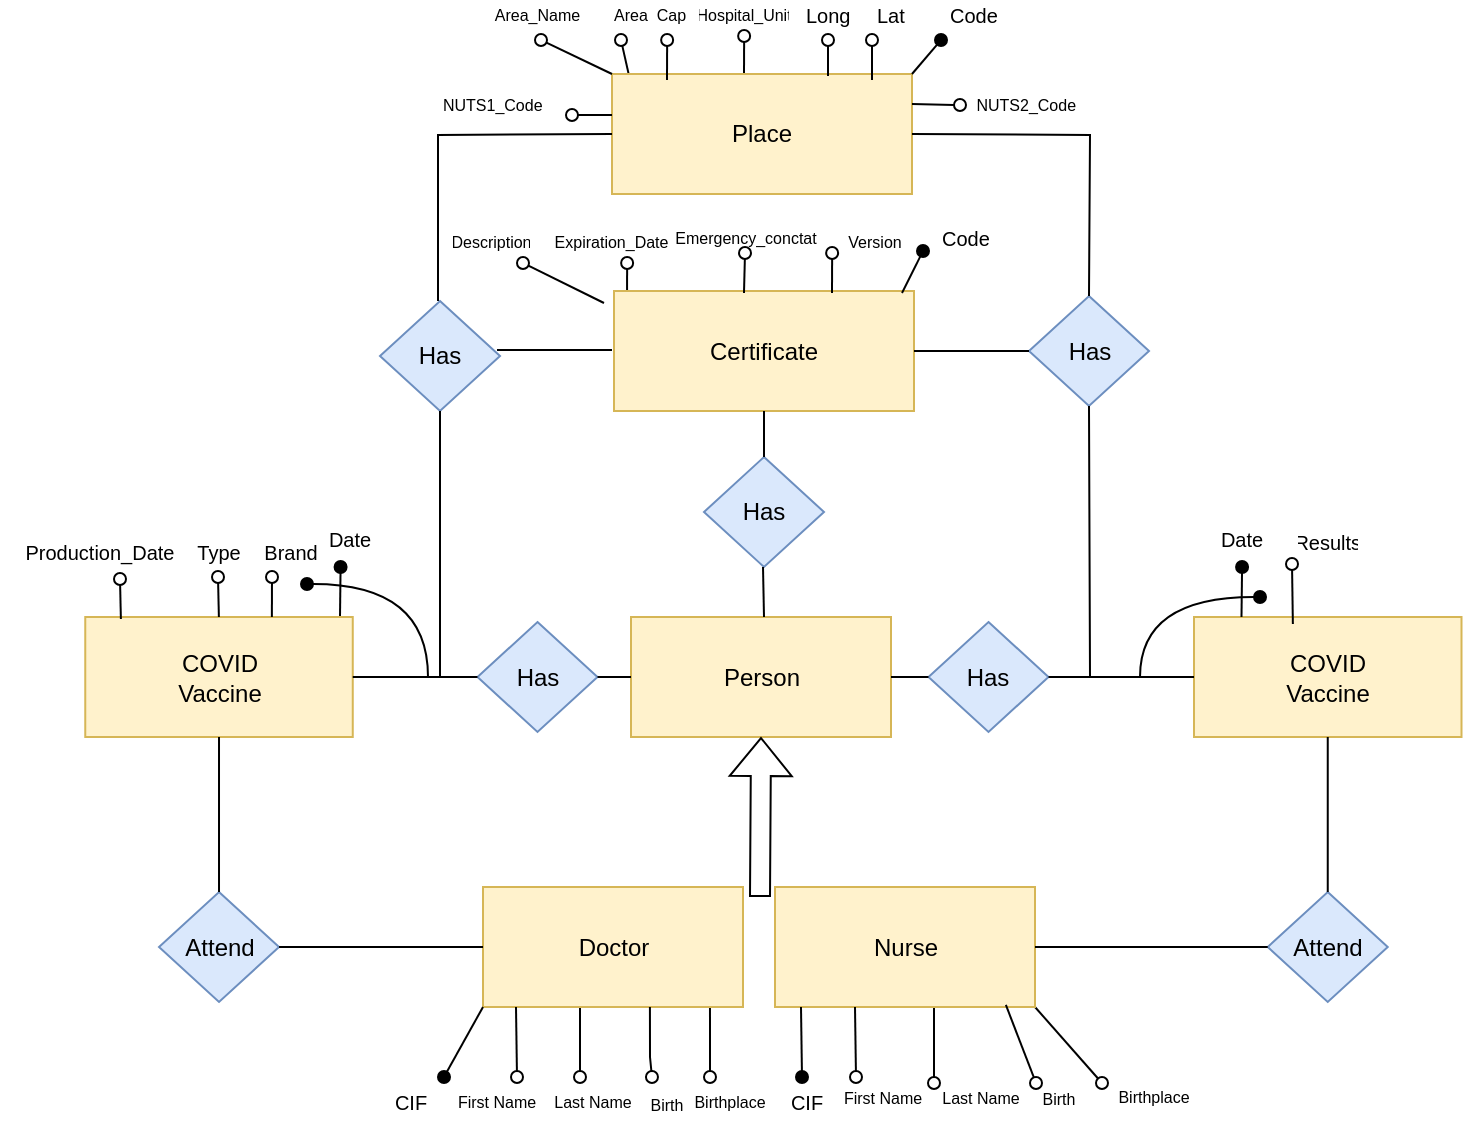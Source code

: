 <mxfile version="15.9.4" type="device"><diagram id="a9MP-eondVM1MFwmq2x3" name="Page-1"><mxGraphModel dx="515" dy="557" grid="1" gridSize="10" guides="1" tooltips="1" connect="1" arrows="1" fold="1" page="1" pageScale="1" pageWidth="827" pageHeight="1169" math="0" shadow="0"><root><mxCell id="0"/><mxCell id="1" parent="0"/><mxCell id="0DTsbWHuIlCi0nb6GvhH-48" value="Person" style="rounded=0;whiteSpace=wrap;html=1;fillColor=#fff2cc;strokeColor=#d6b656;" parent="1" vertex="1"><mxGeometry x="1285.5" y="578.5" width="130" height="60" as="geometry"/></mxCell><mxCell id="0DTsbWHuIlCi0nb6GvhH-49" style="edgeStyle=none;rounded=0;orthogonalLoop=1;jettySize=auto;html=1;exitX=0;exitY=0.5;exitDx=0;exitDy=0;fontSize=8;startArrow=none;startFill=0;endArrow=oval;endFill=0;" parent="1" edge="1"><mxGeometry relative="1" as="geometry"><mxPoint x="1280.5" y="290" as="targetPoint"/><mxPoint x="1285" y="310" as="sourcePoint"/></mxGeometry></mxCell><mxCell id="0DTsbWHuIlCi0nb6GvhH-50" style="edgeStyle=none;rounded=0;orthogonalLoop=1;jettySize=auto;html=1;exitX=0.25;exitY=0;exitDx=0;exitDy=0;fontSize=8;startArrow=none;startFill=0;endArrow=oval;endFill=0;" parent="1" edge="1"><mxGeometry relative="1" as="geometry"><mxPoint x="1342.071" y="288" as="targetPoint"/><mxPoint x="1342" y="308" as="sourcePoint"/></mxGeometry></mxCell><mxCell id="0DTsbWHuIlCi0nb6GvhH-52" value="Place" style="rounded=0;whiteSpace=wrap;html=1;fillColor=#fff2cc;strokeColor=#d6b656;" parent="1" vertex="1"><mxGeometry x="1276" y="307" width="150" height="60" as="geometry"/></mxCell><mxCell id="0DTsbWHuIlCi0nb6GvhH-59" value="Has" style="rhombus;whiteSpace=wrap;html=1;fillColor=#dae8fc;strokeColor=#6c8ebf;" parent="1" vertex="1"><mxGeometry x="1322" y="498.5" width="60" height="55" as="geometry"/></mxCell><mxCell id="0DTsbWHuIlCi0nb6GvhH-74" value="" style="endArrow=oval;html=1;rounded=0;endFill=0;exitX=0.156;exitY=0;exitDx=0;exitDy=0;exitPerimeter=0;" parent="1" edge="1"><mxGeometry width="50" height="50" relative="1" as="geometry"><mxPoint x="1384" y="308" as="sourcePoint"/><mxPoint x="1384" y="290" as="targetPoint"/><Array as="points"/></mxGeometry></mxCell><mxCell id="0DTsbWHuIlCi0nb6GvhH-75" value="" style="endArrow=oval;html=1;rounded=0;endFill=1;exitX=1;exitY=0;exitDx=0;exitDy=0;" parent="1" source="0DTsbWHuIlCi0nb6GvhH-52" edge="1"><mxGeometry width="50" height="50" relative="1" as="geometry"><mxPoint x="1477" y="318" as="sourcePoint"/><mxPoint x="1440.5" y="290" as="targetPoint"/><Array as="points"><mxPoint x="1440.5" y="290"/></Array></mxGeometry></mxCell><mxCell id="0DTsbWHuIlCi0nb6GvhH-76" value="" style="endArrow=oval;html=1;rounded=0;endFill=0;exitX=0.156;exitY=0;exitDx=0;exitDy=0;exitPerimeter=0;" parent="1" edge="1"><mxGeometry width="50" height="50" relative="1" as="geometry"><mxPoint x="1406" y="310" as="sourcePoint"/><mxPoint x="1406" y="290" as="targetPoint"/><Array as="points"/></mxGeometry></mxCell><mxCell id="0DTsbWHuIlCi0nb6GvhH-77" value="Lat" style="text;strokeColor=none;fillColor=none;align=left;verticalAlign=middle;spacingLeft=4;spacingRight=4;overflow=hidden;points=[[0,0.5],[1,0.5]];portConstraint=eastwest;rotatable=0;fontSize=10;" parent="1" vertex="1"><mxGeometry x="1402.5" y="270" width="31.5" height="15" as="geometry"/></mxCell><mxCell id="0DTsbWHuIlCi0nb6GvhH-78" value="Long" style="text;strokeColor=none;fillColor=none;align=left;verticalAlign=middle;spacingLeft=4;spacingRight=4;overflow=hidden;points=[[0,0.5],[1,0.5]];portConstraint=eastwest;rotatable=0;fontSize=10;" parent="1" vertex="1"><mxGeometry x="1367" y="270" width="35.5" height="15" as="geometry"/></mxCell><mxCell id="0DTsbWHuIlCi0nb6GvhH-100" value="" style="endArrow=oval;html=1;rounded=0;endFill=1;exitX=0.156;exitY=0;exitDx=0;exitDy=0;exitPerimeter=0;" parent="1" edge="1"><mxGeometry width="50" height="50" relative="1" as="geometry"><mxPoint x="1140" y="578.5" as="sourcePoint"/><mxPoint x="1140.29" y="553.5" as="targetPoint"/><Array as="points"/></mxGeometry></mxCell><mxCell id="0DTsbWHuIlCi0nb6GvhH-101" value="Date" style="text;strokeColor=none;fillColor=none;align=center;verticalAlign=middle;spacingLeft=4;spacingRight=4;overflow=hidden;points=[[0,0.5],[1,0.5]];portConstraint=eastwest;rotatable=0;fontSize=10;" parent="1" vertex="1"><mxGeometry x="1120" y="532" width="50" height="15" as="geometry"/></mxCell><mxCell id="0DTsbWHuIlCi0nb6GvhH-102" value="" style="endArrow=oval;html=1;rounded=0;endFill=1;edgeStyle=orthogonalEdgeStyle;curved=1;" parent="1" edge="1"><mxGeometry width="50" height="50" relative="1" as="geometry"><mxPoint x="1184" y="608.5" as="sourcePoint"/><mxPoint x="1123.5" y="562" as="targetPoint"/><Array as="points"><mxPoint x="1183.5" y="562"/></Array></mxGeometry></mxCell><mxCell id="0DTsbWHuIlCi0nb6GvhH-112" value="Area_Name" style="text;strokeColor=none;fillColor=none;align=center;verticalAlign=middle;spacingLeft=4;spacingRight=4;overflow=hidden;points=[[0,0.5],[1,0.5]];portConstraint=eastwest;rotatable=0;fontSize=8;" parent="1" vertex="1"><mxGeometry x="1210.5" y="270" width="56.5" height="15" as="geometry"/></mxCell><mxCell id="0DTsbWHuIlCi0nb6GvhH-113" value="Hospital_Unit" style="text;strokeColor=none;fillColor=none;align=center;verticalAlign=middle;spacingLeft=4;spacingRight=4;overflow=hidden;points=[[0,0.5],[1,0.5]];portConstraint=eastwest;rotatable=0;fontSize=8;" parent="1" vertex="1"><mxGeometry x="1314.5" y="270" width="55" height="15" as="geometry"/></mxCell><mxCell id="0DTsbWHuIlCi0nb6GvhH-156" value="Code" style="text;strokeColor=none;fillColor=none;align=left;verticalAlign=middle;spacingLeft=4;spacingRight=4;overflow=hidden;points=[[0,0.5],[1,0.5]];portConstraint=eastwest;rotatable=0;fontSize=10;" parent="1" vertex="1"><mxGeometry x="1439" y="270" width="60" height="15" as="geometry"/></mxCell><mxCell id="0DTsbWHuIlCi0nb6GvhH-157" style="edgeStyle=none;rounded=0;orthogonalLoop=1;jettySize=auto;html=1;exitX=0.25;exitY=0;exitDx=0;exitDy=0;fontSize=8;startArrow=none;startFill=0;endArrow=oval;endFill=0;" parent="1" edge="1"><mxGeometry relative="1" as="geometry"><mxPoint x="1303.571" y="290" as="targetPoint"/><mxPoint x="1303.5" y="310" as="sourcePoint"/></mxGeometry></mxCell><mxCell id="0DTsbWHuIlCi0nb6GvhH-158" value="Cap" style="text;strokeColor=none;fillColor=none;align=center;verticalAlign=middle;spacingLeft=4;spacingRight=4;overflow=hidden;points=[[0,0.5],[1,0.5]];portConstraint=eastwest;rotatable=0;fontSize=8;" parent="1" vertex="1"><mxGeometry x="1292.5" y="270" width="26.5" height="15" as="geometry"/></mxCell><mxCell id="0DTsbWHuIlCi0nb6GvhH-159" style="edgeStyle=none;rounded=0;orthogonalLoop=1;jettySize=auto;html=1;exitX=0;exitY=0;exitDx=0;exitDy=0;fontSize=8;startArrow=none;startFill=0;endArrow=oval;endFill=0;" parent="1" edge="1" source="0DTsbWHuIlCi0nb6GvhH-52"><mxGeometry relative="1" as="geometry"><mxPoint x="1240.5" y="290" as="targetPoint"/><mxPoint x="1267" y="338.5" as="sourcePoint"/></mxGeometry></mxCell><mxCell id="0DTsbWHuIlCi0nb6GvhH-160" value="Area" style="text;strokeColor=none;fillColor=none;align=center;verticalAlign=middle;spacingLeft=4;spacingRight=4;overflow=hidden;points=[[0,0.5],[1,0.5]];portConstraint=eastwest;rotatable=0;fontSize=8;" parent="1" vertex="1"><mxGeometry x="1267" y="270" width="37" height="15" as="geometry"/></mxCell><mxCell id="0DTsbWHuIlCi0nb6GvhH-161" style="edgeStyle=none;rounded=0;orthogonalLoop=1;jettySize=auto;html=1;exitX=0;exitY=0.5;exitDx=0;exitDy=0;fontSize=8;startArrow=none;startFill=0;endArrow=oval;endFill=0;" parent="1" edge="1"><mxGeometry relative="1" as="geometry"><mxPoint x="1256" y="327.5" as="targetPoint"/><mxPoint x="1276" y="327.5" as="sourcePoint"/></mxGeometry></mxCell><mxCell id="0DTsbWHuIlCi0nb6GvhH-162" value="NUTS1_Code" style="text;strokeColor=none;fillColor=none;align=center;verticalAlign=middle;spacingLeft=4;spacingRight=4;overflow=hidden;points=[[0,0.5],[1,0.5]];portConstraint=eastwest;rotatable=0;fontSize=8;" parent="1" vertex="1"><mxGeometry x="1185" y="315" width="62.75" height="15" as="geometry"/></mxCell><mxCell id="W8OwwwchV_Flj04Nbhbg-4" value="" style="shape=flexArrow;endArrow=classic;html=1;rounded=0;entryX=0.5;entryY=1;entryDx=0;entryDy=0;" edge="1" parent="1" target="0DTsbWHuIlCi0nb6GvhH-48"><mxGeometry width="50" height="50" relative="1" as="geometry"><mxPoint x="1350" y="718.5" as="sourcePoint"/><mxPoint x="1430" y="608.5" as="targetPoint"/></mxGeometry></mxCell><mxCell id="W8OwwwchV_Flj04Nbhbg-26" style="edgeStyle=none;rounded=0;orthogonalLoop=1;jettySize=auto;html=1;fontSize=10;startArrow=none;startFill=0;endArrow=oval;endFill=0;" edge="1" parent="1"><mxGeometry relative="1" as="geometry"><mxPoint x="1260" y="808.5" as="targetPoint"/><mxPoint x="1260" y="768.5" as="sourcePoint"/><Array as="points"/></mxGeometry></mxCell><mxCell id="W8OwwwchV_Flj04Nbhbg-27" style="rounded=0;orthogonalLoop=1;jettySize=auto;html=1;exitX=0.873;exitY=1;exitDx=0;exitDy=0;endArrow=oval;endFill=0;exitPerimeter=0;" edge="1" parent="1" source="W8OwwwchV_Flj04Nbhbg-28"><mxGeometry relative="1" as="geometry"><mxPoint x="1325" y="808.5" as="targetPoint"/></mxGeometry></mxCell><mxCell id="W8OwwwchV_Flj04Nbhbg-28" value="Doctor" style="rounded=0;whiteSpace=wrap;html=1;fillColor=#fff2cc;strokeColor=#d6b656;" vertex="1" parent="1"><mxGeometry x="1211.5" y="713.5" width="130" height="60" as="geometry"/></mxCell><mxCell id="W8OwwwchV_Flj04Nbhbg-29" value="" style="endArrow=oval;html=1;rounded=0;endFill=1;exitX=0;exitY=1;exitDx=0;exitDy=0;" edge="1" parent="1" source="W8OwwwchV_Flj04Nbhbg-28"><mxGeometry width="50" height="50" relative="1" as="geometry"><mxPoint x="1191.5" y="773.5" as="sourcePoint"/><mxPoint x="1192" y="808.5" as="targetPoint"/><Array as="points"/></mxGeometry></mxCell><mxCell id="W8OwwwchV_Flj04Nbhbg-30" value="CIF" style="text;strokeColor=none;fillColor=none;align=center;verticalAlign=middle;spacingLeft=4;spacingRight=4;overflow=hidden;points=[[0,0.5],[1,0.5]];portConstraint=eastwest;rotatable=0;fontSize=10;" vertex="1" parent="1"><mxGeometry x="1150.5" y="813.5" width="50" height="15" as="geometry"/></mxCell><mxCell id="W8OwwwchV_Flj04Nbhbg-31" value="Birth" style="text;strokeColor=none;fillColor=none;align=center;verticalAlign=middle;spacingLeft=4;spacingRight=4;overflow=hidden;points=[[0,0.5],[1,0.5]];portConstraint=eastwest;rotatable=0;fontSize=8;" vertex="1" parent="1"><mxGeometry x="1288.5" y="812.5" width="30" height="20" as="geometry"/></mxCell><mxCell id="W8OwwwchV_Flj04Nbhbg-32" style="rounded=0;orthogonalLoop=1;jettySize=auto;html=1;exitX=0.642;exitY=1;exitDx=0;exitDy=0;endArrow=oval;endFill=0;entryX=1.046;entryY=-0.158;entryDx=0;entryDy=0;entryPerimeter=0;exitPerimeter=0;" edge="1" parent="1" source="W8OwwwchV_Flj04Nbhbg-28" target="W8OwwwchV_Flj04Nbhbg-34"><mxGeometry relative="1" as="geometry"><mxPoint x="1289" y="808.5" as="targetPoint"/><mxPoint x="1331.5" y="723.5" as="sourcePoint"/><Array as="points"><mxPoint x="1295" y="798.5"/></Array></mxGeometry></mxCell><mxCell id="W8OwwwchV_Flj04Nbhbg-33" value="First Name" style="text;strokeColor=none;fillColor=none;align=center;verticalAlign=middle;spacingLeft=4;spacingRight=4;overflow=hidden;points=[[0,0.5],[1,0.5]];portConstraint=eastwest;rotatable=0;fontSize=8;" vertex="1" parent="1"><mxGeometry x="1191.5" y="811.5" width="54" height="19" as="geometry"/></mxCell><mxCell id="W8OwwwchV_Flj04Nbhbg-34" value="Last Name" style="text;strokeColor=none;fillColor=none;align=center;verticalAlign=middle;spacingLeft=4;spacingRight=4;overflow=hidden;points=[[0,0.5],[1,0.5]];portConstraint=eastwest;rotatable=0;fontSize=8;" vertex="1" parent="1"><mxGeometry x="1239.5" y="811.5" width="54" height="19" as="geometry"/></mxCell><mxCell id="W8OwwwchV_Flj04Nbhbg-35" style="edgeStyle=none;rounded=0;orthogonalLoop=1;jettySize=auto;html=1;exitX=0.25;exitY=1;exitDx=0;exitDy=0;fontSize=10;startArrow=none;startFill=0;endArrow=oval;endFill=0;" edge="1" parent="1"><mxGeometry relative="1" as="geometry"><mxPoint x="1228.5" y="808.5" as="targetPoint"/><mxPoint x="1228" y="773.5" as="sourcePoint"/></mxGeometry></mxCell><mxCell id="W8OwwwchV_Flj04Nbhbg-36" value="Birthplace" style="text;strokeColor=none;fillColor=none;align=center;verticalAlign=middle;spacingLeft=4;spacingRight=4;overflow=hidden;points=[[0,0.5],[1,0.5]];portConstraint=eastwest;rotatable=0;fontSize=8;" vertex="1" parent="1"><mxGeometry x="1308.5" y="811" width="53" height="20" as="geometry"/></mxCell><mxCell id="W8OwwwchV_Flj04Nbhbg-38" style="edgeStyle=none;rounded=0;orthogonalLoop=1;jettySize=auto;html=1;fontSize=10;startArrow=none;startFill=0;endArrow=oval;endFill=0;" edge="1" parent="1"><mxGeometry relative="1" as="geometry"><mxPoint x="1437" y="811.5" as="targetPoint"/><mxPoint x="1437" y="771.5" as="sourcePoint"/><Array as="points"/></mxGeometry></mxCell><mxCell id="W8OwwwchV_Flj04Nbhbg-39" style="rounded=0;orthogonalLoop=1;jettySize=auto;html=1;exitX=1;exitY=1;exitDx=0;exitDy=0;endArrow=oval;endFill=0;" edge="1" parent="1" source="W8OwwwchV_Flj04Nbhbg-40"><mxGeometry relative="1" as="geometry"><mxPoint x="1521" y="811.5" as="targetPoint"/></mxGeometry></mxCell><mxCell id="W8OwwwchV_Flj04Nbhbg-40" value="Nurse" style="rounded=0;whiteSpace=wrap;html=1;fillColor=#fff2cc;strokeColor=#d6b656;" vertex="1" parent="1"><mxGeometry x="1357.5" y="713.5" width="130" height="60" as="geometry"/></mxCell><mxCell id="W8OwwwchV_Flj04Nbhbg-41" value="" style="endArrow=oval;html=1;rounded=0;endFill=1;exitX=0.156;exitY=0;exitDx=0;exitDy=0;exitPerimeter=0;" edge="1" parent="1"><mxGeometry width="50" height="50" relative="1" as="geometry"><mxPoint x="1370.5" y="773.5" as="sourcePoint"/><mxPoint x="1371" y="808.5" as="targetPoint"/><Array as="points"/></mxGeometry></mxCell><mxCell id="W8OwwwchV_Flj04Nbhbg-42" value="CIF" style="text;strokeColor=none;fillColor=none;align=center;verticalAlign=middle;spacingLeft=4;spacingRight=4;overflow=hidden;points=[[0,0.5],[1,0.5]];portConstraint=eastwest;rotatable=0;fontSize=10;" vertex="1" parent="1"><mxGeometry x="1348.5" y="813.5" width="50" height="15" as="geometry"/></mxCell><mxCell id="W8OwwwchV_Flj04Nbhbg-43" value="Birth" style="text;strokeColor=none;fillColor=none;align=center;verticalAlign=middle;spacingLeft=4;spacingRight=4;overflow=hidden;points=[[0,0.5],[1,0.5]];portConstraint=eastwest;rotatable=0;fontSize=8;" vertex="1" parent="1"><mxGeometry x="1484.5" y="809.5" width="30" height="20" as="geometry"/></mxCell><mxCell id="W8OwwwchV_Flj04Nbhbg-44" style="rounded=0;orthogonalLoop=1;jettySize=auto;html=1;endArrow=oval;endFill=0;exitX=0.888;exitY=0.983;exitDx=0;exitDy=0;exitPerimeter=0;" edge="1" parent="1" source="W8OwwwchV_Flj04Nbhbg-40"><mxGeometry relative="1" as="geometry"><mxPoint x="1488" y="811.5" as="targetPoint"/><mxPoint x="1480" y="778.5" as="sourcePoint"/><Array as="points"/></mxGeometry></mxCell><mxCell id="W8OwwwchV_Flj04Nbhbg-45" value="First Name" style="text;strokeColor=none;fillColor=none;align=center;verticalAlign=middle;spacingLeft=4;spacingRight=4;overflow=hidden;points=[[0,0.5],[1,0.5]];portConstraint=eastwest;rotatable=0;fontSize=8;" vertex="1" parent="1"><mxGeometry x="1384.5" y="809.5" width="54" height="19" as="geometry"/></mxCell><mxCell id="W8OwwwchV_Flj04Nbhbg-46" value="Last Name" style="text;strokeColor=none;fillColor=none;align=center;verticalAlign=middle;spacingLeft=4;spacingRight=4;overflow=hidden;points=[[0,0.5],[1,0.5]];portConstraint=eastwest;rotatable=0;fontSize=8;" vertex="1" parent="1"><mxGeometry x="1433.5" y="809.5" width="54" height="19" as="geometry"/></mxCell><mxCell id="W8OwwwchV_Flj04Nbhbg-47" style="edgeStyle=none;rounded=0;orthogonalLoop=1;jettySize=auto;html=1;exitX=0.25;exitY=1;exitDx=0;exitDy=0;fontSize=10;startArrow=none;startFill=0;endArrow=oval;endFill=0;" edge="1" parent="1"><mxGeometry relative="1" as="geometry"><mxPoint x="1398" y="808.5" as="targetPoint"/><mxPoint x="1397.5" y="773.5" as="sourcePoint"/></mxGeometry></mxCell><mxCell id="W8OwwwchV_Flj04Nbhbg-48" value="Birthplace" style="text;strokeColor=none;fillColor=none;align=center;verticalAlign=middle;spacingLeft=4;spacingRight=4;overflow=hidden;points=[[0,0.5],[1,0.5]];portConstraint=eastwest;rotatable=0;fontSize=8;" vertex="1" parent="1"><mxGeometry x="1520.5" y="808.5" width="53" height="20" as="geometry"/></mxCell><mxCell id="W8OwwwchV_Flj04Nbhbg-53" style="edgeStyle=none;rounded=0;orthogonalLoop=1;jettySize=auto;html=1;exitX=0.25;exitY=0;exitDx=0;exitDy=0;fontSize=8;startArrow=none;startFill=0;endArrow=oval;endFill=0;" edge="1" parent="1"><mxGeometry relative="1" as="geometry"><mxPoint x="1283.571" y="401.5" as="targetPoint"/><mxPoint x="1283.5" y="421.5" as="sourcePoint"/></mxGeometry></mxCell><mxCell id="W8OwwwchV_Flj04Nbhbg-55" value="Certificate" style="rounded=0;whiteSpace=wrap;html=1;fillColor=#fff2cc;strokeColor=#d6b656;" vertex="1" parent="1"><mxGeometry x="1277" y="415.5" width="150" height="60" as="geometry"/></mxCell><mxCell id="W8OwwwchV_Flj04Nbhbg-57" value="" style="endArrow=oval;html=1;rounded=0;endFill=1;exitX=0.96;exitY=0.017;exitDx=0;exitDy=0;exitPerimeter=0;" edge="1" parent="1" source="W8OwwwchV_Flj04Nbhbg-55"><mxGeometry width="50" height="50" relative="1" as="geometry"><mxPoint x="1474.5" y="431.5" as="sourcePoint"/><mxPoint x="1431.5" y="395.5" as="targetPoint"/><Array as="points"/></mxGeometry></mxCell><mxCell id="W8OwwwchV_Flj04Nbhbg-59" value="Code" style="text;strokeColor=none;fillColor=none;align=left;verticalAlign=middle;spacingLeft=4;spacingRight=4;overflow=hidden;points=[[0,0.5],[1,0.5]];portConstraint=eastwest;rotatable=0;fontSize=10;" vertex="1" parent="1"><mxGeometry x="1435" y="381.5" width="60" height="15" as="geometry"/></mxCell><mxCell id="W8OwwwchV_Flj04Nbhbg-61" value="Expiration_Date" style="text;strokeColor=none;fillColor=none;align=center;verticalAlign=middle;spacingLeft=4;spacingRight=4;overflow=hidden;points=[[0,0.5],[1,0.5]];portConstraint=eastwest;rotatable=0;fontSize=8;" vertex="1" parent="1"><mxGeometry x="1241.5" y="383.5" width="68.5" height="15" as="geometry"/></mxCell><mxCell id="W8OwwwchV_Flj04Nbhbg-63" style="edgeStyle=none;rounded=0;orthogonalLoop=1;jettySize=auto;html=1;exitX=0.25;exitY=0;exitDx=0;exitDy=0;fontSize=8;startArrow=none;startFill=0;endArrow=oval;endFill=0;" edge="1" parent="1"><mxGeometry relative="1" as="geometry"><mxPoint x="1231.5" y="401.5" as="targetPoint"/><mxPoint x="1272" y="421.5" as="sourcePoint"/></mxGeometry></mxCell><mxCell id="W8OwwwchV_Flj04Nbhbg-64" value="Description" style="text;strokeColor=none;fillColor=none;align=center;verticalAlign=middle;spacingLeft=4;spacingRight=4;overflow=hidden;points=[[0,0.5],[1,0.5]];portConstraint=eastwest;rotatable=0;fontSize=8;" vertex="1" parent="1"><mxGeometry x="1191.5" y="383.5" width="48.5" height="15" as="geometry"/></mxCell><mxCell id="W8OwwwchV_Flj04Nbhbg-74" style="edgeStyle=none;rounded=0;orthogonalLoop=1;jettySize=auto;html=1;exitX=0.25;exitY=0;exitDx=0;exitDy=0;fontSize=8;startArrow=none;startFill=0;endArrow=oval;endFill=0;" edge="1" parent="1"><mxGeometry relative="1" as="geometry"><mxPoint x="1342.071" y="396.5" as="targetPoint"/><mxPoint x="1342" y="416.5" as="sourcePoint"/><Array as="points"><mxPoint x="1342.5" y="396.5"/></Array></mxGeometry></mxCell><mxCell id="W8OwwwchV_Flj04Nbhbg-75" style="edgeStyle=none;rounded=0;orthogonalLoop=1;jettySize=auto;html=1;exitX=0.25;exitY=0;exitDx=0;exitDy=0;fontSize=8;startArrow=none;startFill=0;endArrow=oval;endFill=0;" edge="1" parent="1"><mxGeometry relative="1" as="geometry"><mxPoint x="1386.071" y="396.5" as="targetPoint"/><mxPoint x="1386" y="416.5" as="sourcePoint"/></mxGeometry></mxCell><mxCell id="W8OwwwchV_Flj04Nbhbg-76" value="Version" style="text;strokeColor=none;fillColor=none;align=center;verticalAlign=middle;spacingLeft=4;spacingRight=4;overflow=hidden;points=[[0,0.5],[1,0.5]];portConstraint=eastwest;rotatable=0;fontSize=8;" vertex="1" parent="1"><mxGeometry x="1380" y="383.5" width="55" height="15" as="geometry"/></mxCell><mxCell id="W8OwwwchV_Flj04Nbhbg-77" value="Emergency_conctat" style="text;strokeColor=none;fillColor=none;align=center;verticalAlign=middle;spacingLeft=4;spacingRight=4;overflow=hidden;points=[[0,0.5],[1,0.5]];portConstraint=eastwest;rotatable=0;fontSize=8;" vertex="1" parent="1"><mxGeometry x="1301.25" y="381.5" width="83.5" height="15" as="geometry"/></mxCell><mxCell id="W8OwwwchV_Flj04Nbhbg-83" style="edgeStyle=none;rounded=0;orthogonalLoop=1;jettySize=auto;html=1;exitX=1;exitY=0.25;exitDx=0;exitDy=0;fontSize=8;startArrow=none;startFill=0;endArrow=oval;endFill=0;" edge="1" parent="1" source="0DTsbWHuIlCi0nb6GvhH-52"><mxGeometry relative="1" as="geometry"><mxPoint x="1450" y="322.5" as="targetPoint"/><mxPoint x="1276" y="344" as="sourcePoint"/></mxGeometry></mxCell><mxCell id="W8OwwwchV_Flj04Nbhbg-84" value="NUTS2_Code" style="text;strokeColor=none;fillColor=none;align=center;verticalAlign=middle;spacingLeft=4;spacingRight=4;overflow=hidden;points=[[0,0.5],[1,0.5]];portConstraint=eastwest;rotatable=0;fontSize=8;" vertex="1" parent="1"><mxGeometry x="1451.75" y="315" width="62.75" height="15" as="geometry"/></mxCell><mxCell id="W8OwwwchV_Flj04Nbhbg-88" value="COVID&lt;br&gt;Vaccine" style="rounded=0;whiteSpace=wrap;html=1;fillColor=#fff2cc;strokeColor=#d6b656;" vertex="1" parent="1"><mxGeometry x="1012.63" y="578.5" width="133.75" height="60" as="geometry"/></mxCell><mxCell id="W8OwwwchV_Flj04Nbhbg-90" style="rounded=0;orthogonalLoop=1;jettySize=auto;html=1;endArrow=oval;endFill=0;exitX=0.888;exitY=0.983;exitDx=0;exitDy=0;exitPerimeter=0;" edge="1" parent="1"><mxGeometry relative="1" as="geometry"><mxPoint x="1106" y="558.5" as="targetPoint"/><mxPoint x="1105.94" y="578.5" as="sourcePoint"/><Array as="points"/></mxGeometry></mxCell><mxCell id="W8OwwwchV_Flj04Nbhbg-91" value="COVID&lt;br&gt;Vaccine" style="rounded=0;whiteSpace=wrap;html=1;fillColor=#fff2cc;strokeColor=#d6b656;" vertex="1" parent="1"><mxGeometry x="1567" y="578.5" width="133.75" height="60" as="geometry"/></mxCell><mxCell id="W8OwwwchV_Flj04Nbhbg-92" value="" style="endArrow=oval;html=1;rounded=0;endFill=1;exitX=0.156;exitY=0;exitDx=0;exitDy=0;exitPerimeter=0;" edge="1" parent="1"><mxGeometry width="50" height="50" relative="1" as="geometry"><mxPoint x="1590.75" y="578.5" as="sourcePoint"/><mxPoint x="1591.04" y="553.5" as="targetPoint"/><Array as="points"/></mxGeometry></mxCell><mxCell id="W8OwwwchV_Flj04Nbhbg-93" style="rounded=0;orthogonalLoop=1;jettySize=auto;html=1;endArrow=oval;endFill=0;exitX=0.888;exitY=0.983;exitDx=0;exitDy=0;exitPerimeter=0;" edge="1" parent="1"><mxGeometry relative="1" as="geometry"><mxPoint x="1616" y="552" as="targetPoint"/><mxPoint x="1616.44" y="582" as="sourcePoint"/><Array as="points"/></mxGeometry></mxCell><mxCell id="W8OwwwchV_Flj04Nbhbg-100" value="" style="endArrow=oval;html=1;rounded=0;endFill=1;edgeStyle=orthogonalEdgeStyle;curved=1;" edge="1" parent="1"><mxGeometry width="50" height="50" relative="1" as="geometry"><mxPoint x="1540" y="608.5" as="sourcePoint"/><mxPoint x="1600" y="568.5" as="targetPoint"/><Array as="points"><mxPoint x="1540" y="568"/></Array></mxGeometry></mxCell><mxCell id="W8OwwwchV_Flj04Nbhbg-101" value="Date" style="text;strokeColor=none;fillColor=none;align=center;verticalAlign=middle;spacingLeft=4;spacingRight=4;overflow=hidden;points=[[0,0.5],[1,0.5]];portConstraint=eastwest;rotatable=0;fontSize=10;" vertex="1" parent="1"><mxGeometry x="1566" y="532" width="50" height="15" as="geometry"/></mxCell><mxCell id="W8OwwwchV_Flj04Nbhbg-102" value="Brand" style="text;strokeColor=none;fillColor=none;align=center;verticalAlign=middle;spacingLeft=4;spacingRight=4;overflow=hidden;points=[[0,0.5],[1,0.5]];portConstraint=eastwest;rotatable=0;fontSize=10;" vertex="1" parent="1"><mxGeometry x="1095.5" y="538.5" width="40" height="15" as="geometry"/></mxCell><mxCell id="W8OwwwchV_Flj04Nbhbg-103" style="rounded=0;orthogonalLoop=1;jettySize=auto;html=1;endArrow=oval;endFill=0;exitX=0.888;exitY=0.983;exitDx=0;exitDy=0;exitPerimeter=0;" edge="1" parent="1"><mxGeometry relative="1" as="geometry"><mxPoint x="1079" y="558.5" as="targetPoint"/><mxPoint x="1079.44" y="578.5" as="sourcePoint"/><Array as="points"/></mxGeometry></mxCell><mxCell id="W8OwwwchV_Flj04Nbhbg-104" style="rounded=0;orthogonalLoop=1;jettySize=auto;html=1;endArrow=oval;endFill=0;exitX=0.888;exitY=0.983;exitDx=0;exitDy=0;exitPerimeter=0;" edge="1" parent="1"><mxGeometry relative="1" as="geometry"><mxPoint x="1030" y="559.5" as="targetPoint"/><mxPoint x="1030.44" y="579.5" as="sourcePoint"/><Array as="points"/></mxGeometry></mxCell><mxCell id="W8OwwwchV_Flj04Nbhbg-106" value="Type" style="text;strokeColor=none;fillColor=none;align=center;verticalAlign=middle;spacingLeft=4;spacingRight=4;overflow=hidden;points=[[0,0.5],[1,0.5]];portConstraint=eastwest;rotatable=0;fontSize=10;" vertex="1" parent="1"><mxGeometry x="1059.51" y="538.5" width="40" height="15" as="geometry"/></mxCell><mxCell id="W8OwwwchV_Flj04Nbhbg-107" value="Production_Date" style="text;strokeColor=none;fillColor=none;align=center;verticalAlign=middle;spacingLeft=4;spacingRight=4;overflow=hidden;points=[[0,0.5],[1,0.5]];portConstraint=eastwest;rotatable=0;fontSize=10;" vertex="1" parent="1"><mxGeometry x="970" y="538.5" width="100" height="15" as="geometry"/></mxCell><mxCell id="W8OwwwchV_Flj04Nbhbg-108" value="Results" style="text;strokeColor=none;fillColor=none;align=center;verticalAlign=middle;spacingLeft=4;spacingRight=4;overflow=hidden;points=[[0,0.5],[1,0.5]];portConstraint=eastwest;rotatable=0;fontSize=10;" vertex="1" parent="1"><mxGeometry x="1613.88" y="533.5" width="40" height="15" as="geometry"/></mxCell><mxCell id="W8OwwwchV_Flj04Nbhbg-110" value="" style="endArrow=none;html=1;rounded=0;entryX=0.5;entryY=1;entryDx=0;entryDy=0;exitX=0.5;exitY=0;exitDx=0;exitDy=0;" edge="1" parent="1" source="0DTsbWHuIlCi0nb6GvhH-59" target="W8OwwwchV_Flj04Nbhbg-55"><mxGeometry width="50" height="50" relative="1" as="geometry"><mxPoint x="1440" y="528.5" as="sourcePoint"/><mxPoint x="1490" y="478.5" as="targetPoint"/></mxGeometry></mxCell><mxCell id="W8OwwwchV_Flj04Nbhbg-111" value="" style="endArrow=none;html=1;rounded=0;entryX=0.5;entryY=1;entryDx=0;entryDy=0;" edge="1" parent="1"><mxGeometry width="50" height="50" relative="1" as="geometry"><mxPoint x="1352" y="578.5" as="sourcePoint"/><mxPoint x="1351.5" y="553.5" as="targetPoint"/></mxGeometry></mxCell><mxCell id="W8OwwwchV_Flj04Nbhbg-112" value="Has" style="rhombus;whiteSpace=wrap;html=1;fillColor=#dae8fc;strokeColor=#6c8ebf;" vertex="1" parent="1"><mxGeometry x="1484.5" y="418" width="60" height="55" as="geometry"/></mxCell><mxCell id="W8OwwwchV_Flj04Nbhbg-113" value="Has" style="rhombus;whiteSpace=wrap;html=1;fillColor=#dae8fc;strokeColor=#6c8ebf;" vertex="1" parent="1"><mxGeometry x="1160" y="420.5" width="60" height="55" as="geometry"/></mxCell><mxCell id="W8OwwwchV_Flj04Nbhbg-115" value="" style="endArrow=none;html=1;rounded=0;entryX=1;entryY=0.5;entryDx=0;entryDy=0;exitX=0;exitY=0.5;exitDx=0;exitDy=0;" edge="1" parent="1" source="W8OwwwchV_Flj04Nbhbg-112" target="W8OwwwchV_Flj04Nbhbg-55"><mxGeometry width="50" height="50" relative="1" as="geometry"><mxPoint x="1350" y="538.5" as="sourcePoint"/><mxPoint x="1400" y="488.5" as="targetPoint"/></mxGeometry></mxCell><mxCell id="W8OwwwchV_Flj04Nbhbg-116" value="" style="endArrow=none;html=1;rounded=0;entryX=1;entryY=0.5;entryDx=0;entryDy=0;exitX=0;exitY=0.5;exitDx=0;exitDy=0;" edge="1" parent="1"><mxGeometry width="50" height="50" relative="1" as="geometry"><mxPoint x="1276" y="445" as="sourcePoint"/><mxPoint x="1218.5" y="445" as="targetPoint"/></mxGeometry></mxCell><mxCell id="W8OwwwchV_Flj04Nbhbg-119" value="" style="endArrow=none;html=1;rounded=0;exitX=1;exitY=0.5;exitDx=0;exitDy=0;entryX=0.5;entryY=0;entryDx=0;entryDy=0;" edge="1" parent="1" source="0DTsbWHuIlCi0nb6GvhH-52" target="W8OwwwchV_Flj04Nbhbg-112"><mxGeometry width="50" height="50" relative="1" as="geometry"><mxPoint x="1350" y="538.5" as="sourcePoint"/><mxPoint x="1400" y="488.5" as="targetPoint"/><Array as="points"><mxPoint x="1515" y="337.5"/></Array></mxGeometry></mxCell><mxCell id="W8OwwwchV_Flj04Nbhbg-120" value="" style="endArrow=none;html=1;rounded=0;exitX=0;exitY=0.5;exitDx=0;exitDy=0;" edge="1" parent="1" source="0DTsbWHuIlCi0nb6GvhH-52"><mxGeometry width="50" height="50" relative="1" as="geometry"><mxPoint x="1100.5" y="339.5" as="sourcePoint"/><mxPoint x="1189" y="420.5" as="targetPoint"/><Array as="points"><mxPoint x="1189" y="337.5"/></Array></mxGeometry></mxCell><mxCell id="W8OwwwchV_Flj04Nbhbg-124" value="" style="endArrow=none;html=1;rounded=0;entryX=0.5;entryY=1;entryDx=0;entryDy=0;exitX=1;exitY=0.5;exitDx=0;exitDy=0;" edge="1" parent="1" source="W8OwwwchV_Flj04Nbhbg-88" target="W8OwwwchV_Flj04Nbhbg-113"><mxGeometry width="50" height="50" relative="1" as="geometry"><mxPoint x="1190" y="608.5" as="sourcePoint"/><mxPoint x="1400" y="538.5" as="targetPoint"/><Array as="points"><mxPoint x="1190" y="608.5"/></Array></mxGeometry></mxCell><mxCell id="W8OwwwchV_Flj04Nbhbg-125" value="" style="endArrow=none;html=1;rounded=0;entryX=0.5;entryY=1;entryDx=0;entryDy=0;exitX=0;exitY=0.5;exitDx=0;exitDy=0;" edge="1" parent="1" source="W8OwwwchV_Flj04Nbhbg-91" target="W8OwwwchV_Flj04Nbhbg-112"><mxGeometry width="50" height="50" relative="1" as="geometry"><mxPoint x="1350" y="588.5" as="sourcePoint"/><mxPoint x="1400" y="538.5" as="targetPoint"/><Array as="points"><mxPoint x="1515" y="608.5"/></Array></mxGeometry></mxCell><mxCell id="W8OwwwchV_Flj04Nbhbg-126" value="Attend" style="rhombus;whiteSpace=wrap;html=1;fillColor=#dae8fc;strokeColor=#6c8ebf;" vertex="1" parent="1"><mxGeometry x="1603.87" y="716" width="60" height="55" as="geometry"/></mxCell><mxCell id="W8OwwwchV_Flj04Nbhbg-127" value="Attend" style="rhombus;whiteSpace=wrap;html=1;fillColor=#dae8fc;strokeColor=#6c8ebf;" vertex="1" parent="1"><mxGeometry x="1049.51" y="716" width="60" height="55" as="geometry"/></mxCell><mxCell id="W8OwwwchV_Flj04Nbhbg-128" value="" style="endArrow=none;html=1;rounded=0;entryX=0.5;entryY=1;entryDx=0;entryDy=0;exitX=0.5;exitY=0;exitDx=0;exitDy=0;" edge="1" parent="1" source="W8OwwwchV_Flj04Nbhbg-126" target="W8OwwwchV_Flj04Nbhbg-91"><mxGeometry width="50" height="50" relative="1" as="geometry"><mxPoint x="1370" y="768.5" as="sourcePoint"/><mxPoint x="1420" y="718.5" as="targetPoint"/></mxGeometry></mxCell><mxCell id="W8OwwwchV_Flj04Nbhbg-129" value="" style="endArrow=none;html=1;rounded=0;entryX=0.5;entryY=1;entryDx=0;entryDy=0;exitX=0.5;exitY=0;exitDx=0;exitDy=0;" edge="1" parent="1" source="W8OwwwchV_Flj04Nbhbg-127" target="W8OwwwchV_Flj04Nbhbg-88"><mxGeometry width="50" height="50" relative="1" as="geometry"><mxPoint x="1030" y="728.5" as="sourcePoint"/><mxPoint x="1080" y="678.5" as="targetPoint"/></mxGeometry></mxCell><mxCell id="W8OwwwchV_Flj04Nbhbg-130" value="" style="endArrow=none;html=1;rounded=0;exitX=1;exitY=0.5;exitDx=0;exitDy=0;entryX=0;entryY=0.5;entryDx=0;entryDy=0;" edge="1" parent="1" source="W8OwwwchV_Flj04Nbhbg-127" target="W8OwwwchV_Flj04Nbhbg-28"><mxGeometry width="50" height="50" relative="1" as="geometry"><mxPoint x="1110" y="798.5" as="sourcePoint"/><mxPoint x="1160" y="748.5" as="targetPoint"/></mxGeometry></mxCell><mxCell id="W8OwwwchV_Flj04Nbhbg-132" value="" style="endArrow=none;html=1;rounded=0;exitX=1;exitY=0.5;exitDx=0;exitDy=0;entryX=0;entryY=0.5;entryDx=0;entryDy=0;" edge="1" parent="1" source="W8OwwwchV_Flj04Nbhbg-40" target="W8OwwwchV_Flj04Nbhbg-126"><mxGeometry width="50" height="50" relative="1" as="geometry"><mxPoint x="1501.89" y="740.5" as="sourcePoint"/><mxPoint x="1604" y="828.5" as="targetPoint"/></mxGeometry></mxCell><mxCell id="W8OwwwchV_Flj04Nbhbg-134" value="Has" style="rhombus;whiteSpace=wrap;html=1;fillColor=#dae8fc;strokeColor=#6c8ebf;" vertex="1" parent="1"><mxGeometry x="1208.75" y="581" width="60" height="55" as="geometry"/></mxCell><mxCell id="W8OwwwchV_Flj04Nbhbg-135" value="" style="endArrow=none;html=1;rounded=0;" edge="1" parent="1" source="W8OwwwchV_Flj04Nbhbg-134"><mxGeometry width="50" height="50" relative="1" as="geometry"><mxPoint x="1318.5" y="608.5" as="sourcePoint"/><mxPoint x="1190" y="608.5" as="targetPoint"/></mxGeometry></mxCell><mxCell id="W8OwwwchV_Flj04Nbhbg-136" value="" style="endArrow=none;html=1;rounded=0;entryX=1;entryY=0.5;entryDx=0;entryDy=0;exitX=0;exitY=0.5;exitDx=0;exitDy=0;" edge="1" parent="1" source="0DTsbWHuIlCi0nb6GvhH-48" target="W8OwwwchV_Flj04Nbhbg-134"><mxGeometry width="50" height="50" relative="1" as="geometry"><mxPoint x="1230.5" y="658.5" as="sourcePoint"/><mxPoint x="1230" y="633.5" as="targetPoint"/></mxGeometry></mxCell><mxCell id="W8OwwwchV_Flj04Nbhbg-137" value="Has" style="rhombus;whiteSpace=wrap;html=1;fillColor=#dae8fc;strokeColor=#6c8ebf;" vertex="1" parent="1"><mxGeometry x="1434.25" y="581" width="60" height="55" as="geometry"/></mxCell><mxCell id="W8OwwwchV_Flj04Nbhbg-138" value="" style="endArrow=none;html=1;rounded=0;" edge="1" parent="1" source="W8OwwwchV_Flj04Nbhbg-137"><mxGeometry width="50" height="50" relative="1" as="geometry"><mxPoint x="1544" y="608.5" as="sourcePoint"/><mxPoint x="1415.5" y="608.5" as="targetPoint"/></mxGeometry></mxCell><mxCell id="W8OwwwchV_Flj04Nbhbg-139" value="" style="endArrow=none;html=1;rounded=0;entryX=1;entryY=0.5;entryDx=0;entryDy=0;" edge="1" parent="1" target="W8OwwwchV_Flj04Nbhbg-137"><mxGeometry width="50" height="50" relative="1" as="geometry"><mxPoint x="1520" y="608.5" as="sourcePoint"/><mxPoint x="1455.5" y="633.5" as="targetPoint"/></mxGeometry></mxCell></root></mxGraphModel></diagram></mxfile>